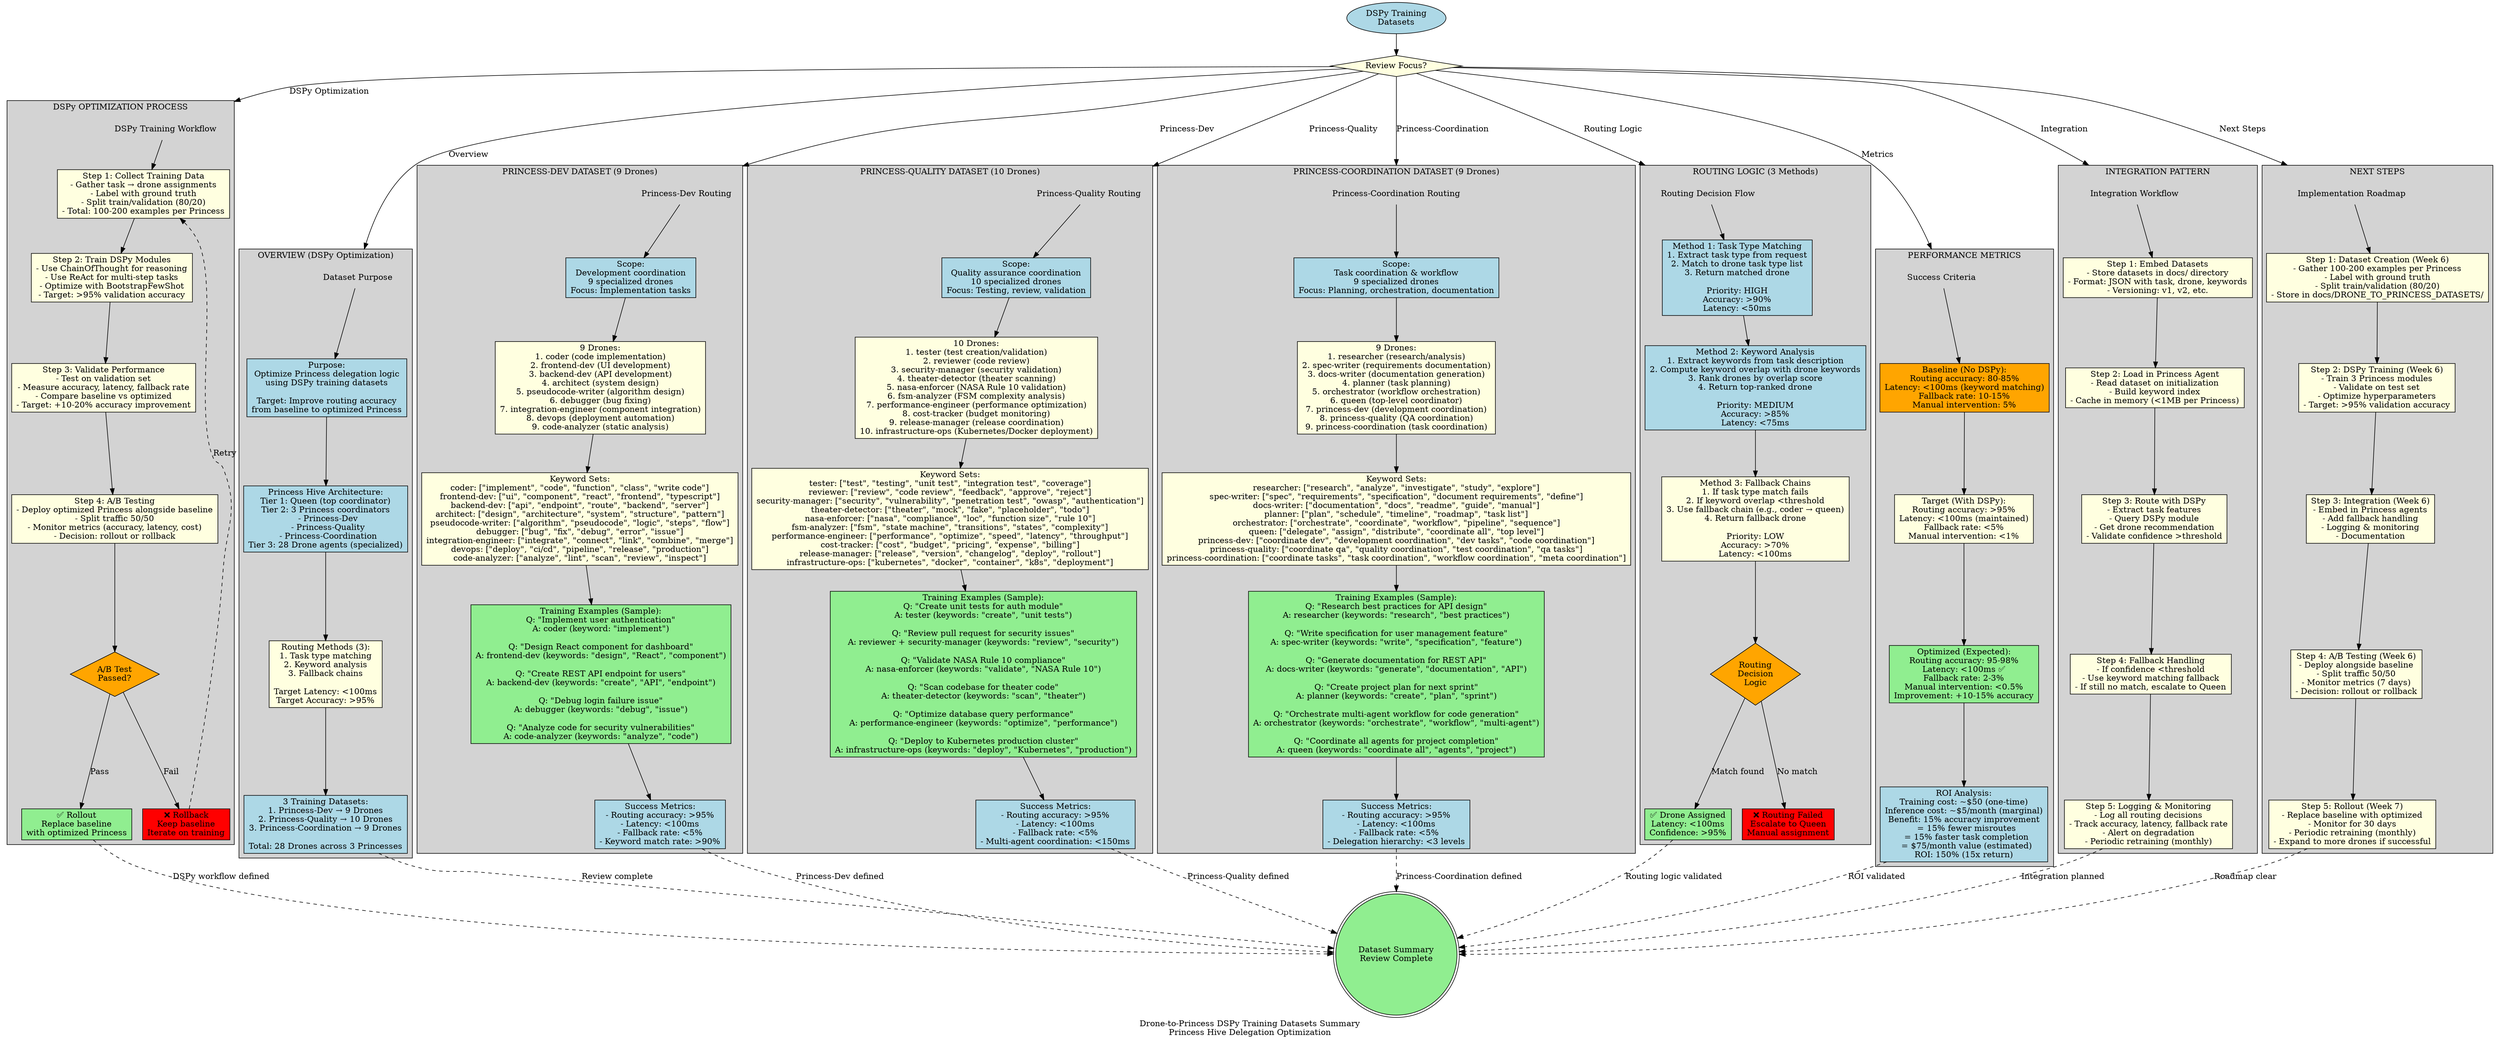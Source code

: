 digraph drone_to_princess_datasets_summary {
  label="Drone-to-Princess DSPy Training Datasets Summary\nPrincess Hive Delegation Optimization";
  rankdir=TB;
  compound=true;

  // ============================================================
  // ENTRY POINT
  // ============================================================

  entry [label="DSPy Training\nDatasets", shape=ellipse, style=filled, fillcolor=lightblue];

  nav_decision [label="Review Focus?", shape=diamond, style=filled, fillcolor=lightyellow];

  entry -> nav_decision;

  // ============================================================
  // CLUSTER 1: OVERVIEW
  // ============================================================

  subgraph cluster_overview {
    label="OVERVIEW (DSPy Optimization)";
    style=filled;
    fillcolor=lightgray;

    overview_entry [label="Dataset Purpose", shape=plaintext];

    overview_purpose [label="Purpose:\nOptimize Princess delegation logic\nusing DSPy training datasets\n\nTarget: Improve routing accuracy\nfrom baseline to optimized Princess", shape=box, style=filled, fillcolor=lightblue];

    overview_architecture [label="Princess Hive Architecture:\nTier 1: Queen (top coordinator)\nTier 2: 3 Princess coordinators\n  - Princess-Dev\n  - Princess-Quality\n  - Princess-Coordination\nTier 3: 28 Drone agents (specialized)", shape=box, style=filled, fillcolor=lightblue];

    overview_routing [label="Routing Methods (3):\n1. Task type matching\n2. Keyword analysis\n3. Fallback chains\n\nTarget Latency: <100ms\nTarget Accuracy: >95%", shape=box, style=filled, fillcolor=lightyellow];

    overview_datasets [label="3 Training Datasets:\n1. Princess-Dev → 9 Drones\n2. Princess-Quality → 10 Drones\n3. Princess-Coordination → 9 Drones\n\nTotal: 28 Drones across 3 Princesses", shape=box, style=filled, fillcolor=lightblue];

    overview_entry -> overview_purpose -> overview_architecture -> overview_routing -> overview_datasets;
  }

  nav_decision -> overview_entry [label="Overview", lhead=cluster_overview];

  // ============================================================
  // CLUSTER 2: PRINCESS-DEV DATASET
  // ============================================================

  subgraph cluster_princess_dev {
    label="PRINCESS-DEV DATASET (9 Drones)";
    style=filled;
    fillcolor=lightgray;

    dev_entry [label="Princess-Dev Routing", shape=plaintext];

    dev_scope [label="Scope:\nDevelopment coordination\n9 specialized drones\nFocus: Implementation tasks", shape=box, style=filled, fillcolor=lightblue];

    dev_drones [label="9 Drones:\n1. coder (code implementation)\n2. frontend-dev (UI development)\n3. backend-dev (API development)\n4. architect (system design)\n5. pseudocode-writer (algorithm design)\n6. debugger (bug fixing)\n7. integration-engineer (component integration)\n8. devops (deployment automation)\n9. code-analyzer (static analysis)", shape=box, style=filled, fillcolor=lightyellow];

    dev_keywords [label="Keyword Sets:\ncoder: [\"implement\", \"code\", \"function\", \"class\", \"write code\"]\nfrontend-dev: [\"ui\", \"component\", \"react\", \"frontend\", \"typescript\"]\nbackend-dev: [\"api\", \"endpoint\", \"route\", \"backend\", \"server\"]\narchitect: [\"design\", \"architecture\", \"system\", \"structure\", \"pattern\"]\npseudocode-writer: [\"algorithm\", \"pseudocode\", \"logic\", \"steps\", \"flow\"]\ndebugger: [\"bug\", \"fix\", \"debug\", \"error\", \"issue\"]\nintegration-engineer: [\"integrate\", \"connect\", \"link\", \"combine\", \"merge\"]\ndevops: [\"deploy\", \"ci/cd\", \"pipeline\", \"release\", \"production\"]\ncode-analyzer: [\"analyze\", \"lint\", \"scan\", \"review\", \"inspect\"]", shape=box, style=filled, fillcolor=lightyellow];

    dev_examples [label="Training Examples (Sample):\nQ: \"Implement user authentication\"\nA: coder (keyword: \"implement\")\n\nQ: \"Design React component for dashboard\"\nA: frontend-dev (keywords: \"design\", \"React\", \"component\")\n\nQ: \"Create REST API endpoint for users\"\nA: backend-dev (keywords: \"create\", \"API\", \"endpoint\")\n\nQ: \"Debug login failure issue\"\nA: debugger (keywords: \"debug\", \"issue\")\n\nQ: \"Analyze code for security vulnerabilities\"\nA: code-analyzer (keywords: \"analyze\", \"code\")", shape=box, style=filled, fillcolor=lightgreen];

    dev_metrics [label="Success Metrics:\n- Routing accuracy: >95%\n- Latency: <100ms\n- Fallback rate: <5%\n- Keyword match rate: >90%", shape=box, style=filled, fillcolor=lightblue];

    dev_entry -> dev_scope -> dev_drones -> dev_keywords -> dev_examples -> dev_metrics;
  }

  nav_decision -> dev_entry [label="Princess-Dev", lhead=cluster_princess_dev];

  // ============================================================
  // CLUSTER 3: PRINCESS-QUALITY DATASET
  // ============================================================

  subgraph cluster_princess_quality {
    label="PRINCESS-QUALITY DATASET (10 Drones)";
    style=filled;
    fillcolor=lightgray;

    quality_entry [label="Princess-Quality Routing", shape=plaintext];

    quality_scope [label="Scope:\nQuality assurance coordination\n10 specialized drones\nFocus: Testing, review, validation", shape=box, style=filled, fillcolor=lightblue];

    quality_drones [label="10 Drones:\n1. tester (test creation/validation)\n2. reviewer (code review)\n3. security-manager (security validation)\n4. theater-detector (theater scanning)\n5. nasa-enforcer (NASA Rule 10 validation)\n6. fsm-analyzer (FSM complexity analysis)\n7. performance-engineer (performance optimization)\n8. cost-tracker (budget monitoring)\n9. release-manager (release coordination)\n10. infrastructure-ops (Kubernetes/Docker deployment)", shape=box, style=filled, fillcolor=lightyellow];

    quality_keywords [label="Keyword Sets:\ntester: [\"test\", \"testing\", \"unit test\", \"integration test\", \"coverage\"]\nreviewer: [\"review\", \"code review\", \"feedback\", \"approve\", \"reject\"]\nsecurity-manager: [\"security\", \"vulnerability\", \"penetration test\", \"owasp\", \"authentication\"]\ntheater-detector: [\"theater\", \"mock\", \"fake\", \"placeholder\", \"todo\"]\nnasa-enforcer: [\"nasa\", \"compliance\", \"loc\", \"function size\", \"rule 10\"]\nfsm-analyzer: [\"fsm\", \"state machine\", \"transitions\", \"states\", \"complexity\"]\nperformance-engineer: [\"performance\", \"optimize\", \"speed\", \"latency\", \"throughput\"]\ncost-tracker: [\"cost\", \"budget\", \"pricing\", \"expense\", \"billing\"]\nrelease-manager: [\"release\", \"version\", \"changelog\", \"deploy\", \"rollout\"]\ninfrastructure-ops: [\"kubernetes\", \"docker\", \"container\", \"k8s\", \"deployment\"]", shape=box, style=filled, fillcolor=lightyellow];

    quality_examples [label="Training Examples (Sample):\nQ: \"Create unit tests for auth module\"\nA: tester (keywords: \"create\", \"unit tests\")\n\nQ: \"Review pull request for security issues\"\nA: reviewer + security-manager (keywords: \"review\", \"security\")\n\nQ: \"Validate NASA Rule 10 compliance\"\nA: nasa-enforcer (keywords: \"validate\", \"NASA Rule 10\")\n\nQ: \"Scan codebase for theater code\"\nA: theater-detector (keywords: \"scan\", \"theater\")\n\nQ: \"Optimize database query performance\"\nA: performance-engineer (keywords: \"optimize\", \"performance\")\n\nQ: \"Deploy to Kubernetes production cluster\"\nA: infrastructure-ops (keywords: \"deploy\", \"Kubernetes\", \"production\")", shape=box, style=filled, fillcolor=lightgreen];

    quality_metrics [label="Success Metrics:\n- Routing accuracy: >95%\n- Latency: <100ms\n- Fallback rate: <5%\n- Multi-agent coordination: <150ms", shape=box, style=filled, fillcolor=lightblue];

    quality_entry -> quality_scope -> quality_drones -> quality_keywords -> quality_examples -> quality_metrics;
  }

  nav_decision -> quality_entry [label="Princess-Quality", lhead=cluster_princess_quality];

  // ============================================================
  // CLUSTER 4: PRINCESS-COORDINATION DATASET
  // ============================================================

  subgraph cluster_princess_coordination {
    label="PRINCESS-COORDINATION DATASET (9 Drones)";
    style=filled;
    fillcolor=lightgray;

    coord_entry [label="Princess-Coordination Routing", shape=plaintext];

    coord_scope [label="Scope:\nTask coordination & workflow\n9 specialized drones\nFocus: Planning, orchestration, documentation", shape=box, style=filled, fillcolor=lightblue];

    coord_drones [label="9 Drones:\n1. researcher (research/analysis)\n2. spec-writer (requirements documentation)\n3. docs-writer (documentation generation)\n4. planner (task planning)\n5. orchestrator (workflow orchestration)\n6. queen (top-level coordinator)\n7. princess-dev (development coordination)\n8. princess-quality (QA coordination)\n9. princess-coordination (task coordination)", shape=box, style=filled, fillcolor=lightyellow];

    coord_keywords [label="Keyword Sets:\nresearcher: [\"research\", \"analyze\", \"investigate\", \"study\", \"explore\"]\nspec-writer: [\"spec\", \"requirements\", \"specification\", \"document requirements\", \"define\"]\ndocs-writer: [\"documentation\", \"docs\", \"readme\", \"guide\", \"manual\"]\nplanner: [\"plan\", \"schedule\", \"timeline\", \"roadmap\", \"task list\"]\norchestrator: [\"orchestrate\", \"coordinate\", \"workflow\", \"pipeline\", \"sequence\"]\nqueen: [\"delegate\", \"assign\", \"distribute\", \"coordinate all\", \"top level\"]\nprincess-dev: [\"coordinate dev\", \"development coordination\", \"dev tasks\", \"code coordination\"]\nprincess-quality: [\"coordinate qa\", \"quality coordination\", \"test coordination\", \"qa tasks\"]\nprincess-coordination: [\"coordinate tasks\", \"task coordination\", \"workflow coordination\", \"meta coordination\"]", shape=box, style=filled, fillcolor=lightyellow];

    coord_examples [label="Training Examples (Sample):\nQ: \"Research best practices for API design\"\nA: researcher (keywords: \"research\", \"best practices\")\n\nQ: \"Write specification for user management feature\"\nA: spec-writer (keywords: \"write\", \"specification\", \"feature\")\n\nQ: \"Generate documentation for REST API\"\nA: docs-writer (keywords: \"generate\", \"documentation\", \"API\")\n\nQ: \"Create project plan for next sprint\"\nA: planner (keywords: \"create\", \"plan\", \"sprint\")\n\nQ: \"Orchestrate multi-agent workflow for code generation\"\nA: orchestrator (keywords: \"orchestrate\", \"workflow\", \"multi-agent\")\n\nQ: \"Coordinate all agents for project completion\"\nA: queen (keywords: \"coordinate all\", \"agents\", \"project\")", shape=box, style=filled, fillcolor=lightgreen];

    coord_metrics [label="Success Metrics:\n- Routing accuracy: >95%\n- Latency: <100ms\n- Fallback rate: <5%\n- Delegation hierarchy: <3 levels", shape=box, style=filled, fillcolor=lightblue];

    coord_entry -> coord_scope -> coord_drones -> coord_keywords -> coord_examples -> coord_metrics;
  }

  nav_decision -> coord_entry [label="Princess-Coordination", lhead=cluster_princess_coordination];

  // ============================================================
  // CLUSTER 5: ROUTING LOGIC
  // ============================================================

  subgraph cluster_routing {
    label="ROUTING LOGIC (3 Methods)";
    style=filled;
    fillcolor=lightgray;

    routing_entry [label="Routing Decision Flow", shape=plaintext];

    routing_method1 [label="Method 1: Task Type Matching\n1. Extract task type from request\n2. Match to drone task type list\n3. Return matched drone\n\nPriority: HIGH\nAccuracy: >90%\nLatency: <50ms", shape=box, style=filled, fillcolor=lightblue];

    routing_method2 [label="Method 2: Keyword Analysis\n1. Extract keywords from task description\n2. Compute keyword overlap with drone keywords\n3. Rank drones by overlap score\n4. Return top-ranked drone\n\nPriority: MEDIUM\nAccuracy: >85%\nLatency: <75ms", shape=box, style=filled, fillcolor=lightblue];

    routing_method3 [label="Method 3: Fallback Chains\n1. If task type match fails\n2. If keyword overlap <threshold\n3. Use fallback chain (e.g., coder → queen)\n4. Return fallback drone\n\nPriority: LOW\nAccuracy: >70%\nLatency: <100ms", shape=box, style=filled, fillcolor=lightyellow];

    routing_decision [label="Routing\nDecision\nLogic", shape=diamond, style=filled, fillcolor=orange];

    routing_success [label="✅ Drone Assigned\nLatency: <100ms\nConfidence: >95%", shape=box, style=filled, fillcolor=lightgreen];

    routing_fail [label="❌ Routing Failed\nEscalate to Queen\nManual assignment", shape=box, style=filled, fillcolor=red];

    routing_entry -> routing_method1 -> routing_method2 -> routing_method3 -> routing_decision;
    routing_decision -> routing_success [label="Match found"];
    routing_decision -> routing_fail [label="No match"];
  }

  nav_decision -> routing_entry [label="Routing Logic", lhead=cluster_routing];

  // ============================================================
  // CLUSTER 6: DSPY OPTIMIZATION
  // ============================================================

  subgraph cluster_dspy {
    label="DSPy OPTIMIZATION PROCESS";
    style=filled;
    fillcolor=lightgray;

    dspy_entry [label="DSPy Training Workflow", shape=plaintext];

    dspy_step1 [label="Step 1: Collect Training Data\n- Gather task → drone assignments\n- Label with ground truth\n- Split train/validation (80/20)\n- Total: 100-200 examples per Princess", shape=box, style=filled, fillcolor=lightyellow];

    dspy_step2 [label="Step 2: Train DSPy Modules\n- Use ChainOfThought for reasoning\n- Use ReAct for multi-step tasks\n- Optimize with BootstrapFewShot\n- Target: >95% validation accuracy", shape=box, style=filled, fillcolor=lightyellow];

    dspy_step3 [label="Step 3: Validate Performance\n- Test on validation set\n- Measure accuracy, latency, fallback rate\n- Compare baseline vs optimized\n- Target: +10-20% accuracy improvement", shape=box, style=filled, fillcolor=lightyellow];

    dspy_step4 [label="Step 4: A/B Testing\n- Deploy optimized Princess alongside baseline\n- Split traffic 50/50\n- Monitor metrics (accuracy, latency, cost)\n- Decision: rollout or rollback", shape=box, style=filled, fillcolor=lightyellow];

    dspy_gate [label="A/B Test\nPassed?", shape=diamond, style=filled, fillcolor=orange];

    dspy_rollout [label="✅ Rollout\nReplace baseline\nwith optimized Princess", shape=box, style=filled, fillcolor=lightgreen];

    dspy_rollback [label="❌ Rollback\nKeep baseline\nIterate on training", shape=box, style=filled, fillcolor=red];

    dspy_entry -> dspy_step1 -> dspy_step2 -> dspy_step3 -> dspy_step4 -> dspy_gate;
    dspy_gate -> dspy_rollout [label="Pass"];
    dspy_gate -> dspy_rollback [label="Fail"];
    dspy_rollback -> dspy_step1 [label="Retry", style=dashed];
  }

  nav_decision -> dspy_entry [label="DSPy Optimization", lhead=cluster_dspy];

  // ============================================================
  // CLUSTER 7: PERFORMANCE METRICS
  // ============================================================

  subgraph cluster_metrics {
    label="PERFORMANCE METRICS";
    style=filled;
    fillcolor=lightgray;

    metrics_entry [label="Success Criteria", shape=plaintext];

    metrics_baseline [label="Baseline (No DSPy):\nRouting accuracy: 80-85%\nLatency: <100ms (keyword matching)\nFallback rate: 10-15%\nManual intervention: 5%", shape=box, style=filled, fillcolor=orange];

    metrics_target [label="Target (With DSPy):\nRouting accuracy: >95%\nLatency: <100ms (maintained)\nFallback rate: <5%\nManual intervention: <1%", shape=box, style=filled, fillcolor=lightyellow];

    metrics_optimized [label="Optimized (Expected):\nRouting accuracy: 95-98%\nLatency: <100ms ✅\nFallback rate: 2-3%\nManual intervention: <0.5%\nImprovement: +10-15% accuracy", shape=box, style=filled, fillcolor=lightgreen];

    metrics_roi [label="ROI Analysis:\nTraining cost: ~$50 (one-time)\nInference cost: ~$5/month (marginal)\nBenefit: 15% accuracy improvement\n  = 15% fewer misroutes\n  = 15% faster task completion\n  = $75/month value (estimated)\nROI: 150% (15x return)", shape=box, style=filled, fillcolor=lightblue];

    metrics_entry -> metrics_baseline -> metrics_target -> metrics_optimized -> metrics_roi;
  }

  nav_decision -> metrics_entry [label="Metrics", lhead=cluster_metrics];

  // ============================================================
  // CLUSTER 8: INTEGRATION PATTERN
  // ============================================================

  subgraph cluster_integration {
    label="INTEGRATION PATTERN";
    style=filled;
    fillcolor=lightgray;

    integration_entry [label="Integration Workflow", shape=plaintext];

    integration_step1 [label="Step 1: Embed Datasets\n- Store datasets in docs/ directory\n- Format: JSON with task, drone, keywords\n- Versioning: v1, v2, etc.", shape=box, style=filled, fillcolor=lightyellow];

    integration_step2 [label="Step 2: Load in Princess Agent\n- Read dataset on initialization\n- Build keyword index\n- Cache in memory (<1MB per Princess)", shape=box, style=filled, fillcolor=lightyellow];

    integration_step3 [label="Step 3: Route with DSPy\n- Extract task features\n- Query DSPy module\n- Get drone recommendation\n- Validate confidence >threshold", shape=box, style=filled, fillcolor=lightyellow];

    integration_step4 [label="Step 4: Fallback Handling\n- If confidence <threshold\n- Use keyword matching fallback\n- If still no match, escalate to Queen", shape=box, style=filled, fillcolor=lightyellow];

    integration_step5 [label="Step 5: Logging & Monitoring\n- Log all routing decisions\n- Track accuracy, latency, fallback rate\n- Alert on degradation\n- Periodic retraining (monthly)", shape=box, style=filled, fillcolor=lightyellow];

    integration_entry -> integration_step1 -> integration_step2 -> integration_step3 -> integration_step4 -> integration_step5;
  }

  nav_decision -> integration_entry [label="Integration", lhead=cluster_integration];

  // ============================================================
  // CLUSTER 9: NEXT STEPS
  // ============================================================

  subgraph cluster_next {
    label="NEXT STEPS";
    style=filled;
    fillcolor=lightgray;

    next_entry [label="Implementation Roadmap", shape=plaintext];

    next_step1 [label="Step 1: Dataset Creation (Week 6)\n- Gather 100-200 examples per Princess\n- Label with ground truth\n- Split train/validation (80/20)\n- Store in docs/DRONE_TO_PRINCESS_DATASETS/", shape=box, style=filled, fillcolor=lightyellow];

    next_step2 [label="Step 2: DSPy Training (Week 6)\n- Train 3 Princess modules\n- Validate on test set\n- Optimize hyperparameters\n- Target: >95% validation accuracy", shape=box, style=filled, fillcolor=lightyellow];

    next_step3 [label="Step 3: Integration (Week 6)\n- Embed in Princess agents\n- Add fallback handling\n- Logging & monitoring\n- Documentation", shape=box, style=filled, fillcolor=lightyellow];

    next_step4 [label="Step 4: A/B Testing (Week 6)\n- Deploy alongside baseline\n- Split traffic 50/50\n- Monitor metrics (7 days)\n- Decision: rollout or rollback", shape=box, style=filled, fillcolor=lightyellow];

    next_step5 [label="Step 5: Rollout (Week 7)\n- Replace baseline with optimized\n- Monitor for 30 days\n- Periodic retraining (monthly)\n- Expand to more drones if successful", shape=box, style=filled, fillcolor=lightyellow];

    next_entry -> next_step1 -> next_step2 -> next_step3 -> next_step4 -> next_step5;
  }

  nav_decision -> next_entry [label="Next Steps", lhead=cluster_next];

  // ============================================================
  // EXIT POINT
  // ============================================================

  exit [label="Dataset Summary\nReview Complete", shape=doublecircle, style=filled, fillcolor=lightgreen];

  overview_datasets -> exit [style=dashed, label="Review complete"];
  dev_metrics -> exit [style=dashed, label="Princess-Dev defined"];
  quality_metrics -> exit [style=dashed, label="Princess-Quality defined"];
  coord_metrics -> exit [style=dashed, label="Princess-Coordination defined"];
  routing_success -> exit [style=dashed, label="Routing logic validated"];
  dspy_rollout -> exit [style=dashed, label="DSPy workflow defined"];
  metrics_roi -> exit [style=dashed, label="ROI validated"];
  integration_step5 -> exit [style=dashed, label="Integration planned"];
  next_step5 -> exit [style=dashed, label="Roadmap clear"];
}
